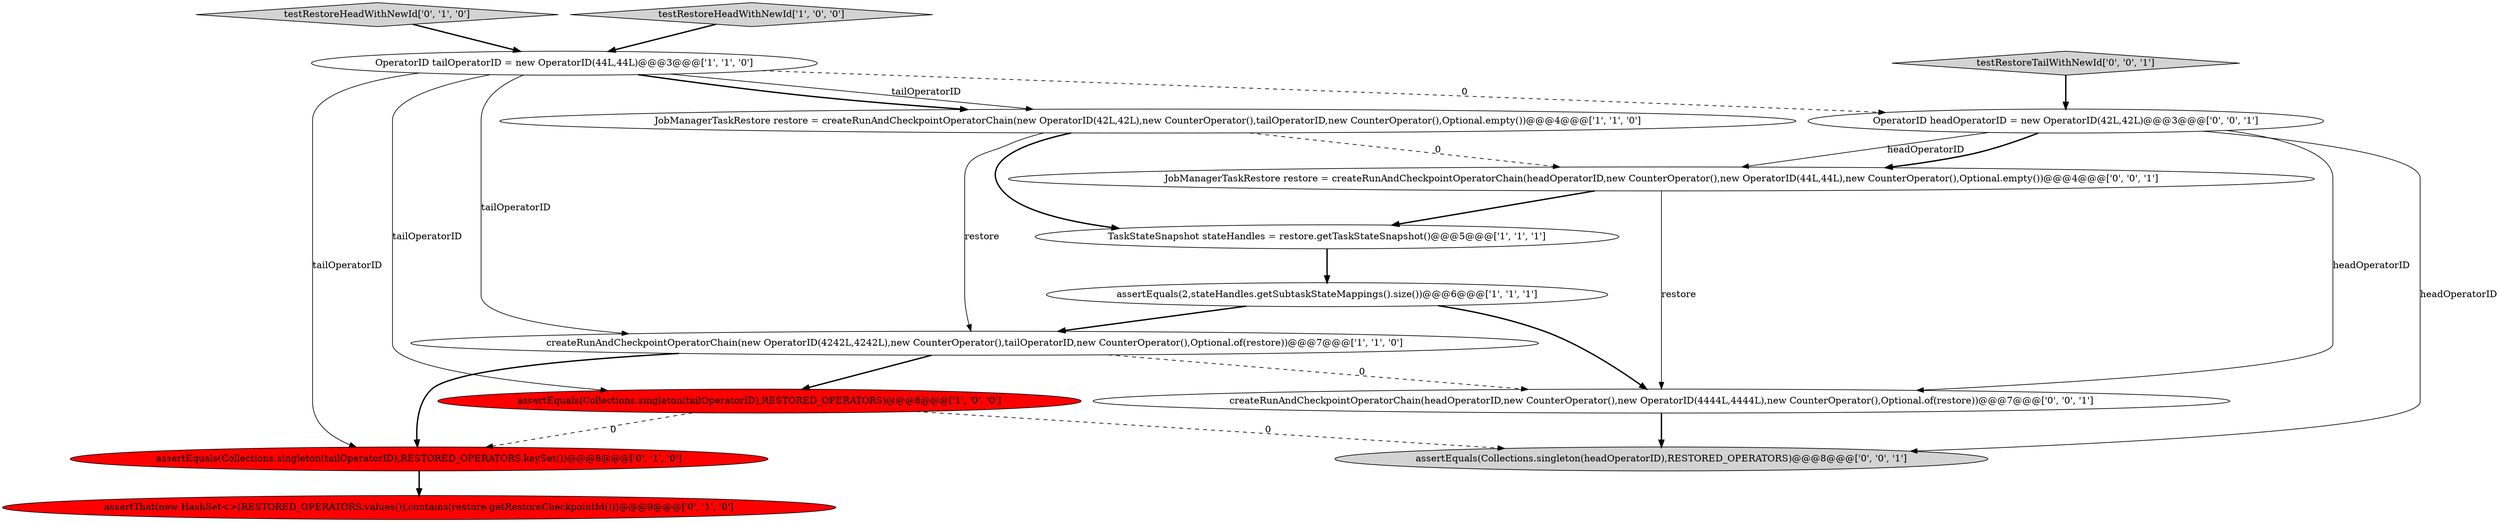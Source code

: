 digraph {
7 [style = filled, label = "assertEquals(Collections.singleton(tailOperatorID),RESTORED_OPERATORS.keySet())@@@8@@@['0', '1', '0']", fillcolor = red, shape = ellipse image = "AAA1AAABBB2BBB"];
2 [style = filled, label = "assertEquals(Collections.singleton(tailOperatorID),RESTORED_OPERATORS)@@@8@@@['1', '0', '0']", fillcolor = red, shape = ellipse image = "AAA1AAABBB1BBB"];
13 [style = filled, label = "assertEquals(Collections.singleton(headOperatorID),RESTORED_OPERATORS)@@@8@@@['0', '0', '1']", fillcolor = lightgray, shape = ellipse image = "AAA0AAABBB3BBB"];
8 [style = filled, label = "assertThat(new HashSet<>(RESTORED_OPERATORS.values()),contains(restore.getRestoreCheckpointId()))@@@9@@@['0', '1', '0']", fillcolor = red, shape = ellipse image = "AAA1AAABBB2BBB"];
1 [style = filled, label = "createRunAndCheckpointOperatorChain(new OperatorID(4242L,4242L),new CounterOperator(),tailOperatorID,new CounterOperator(),Optional.of(restore))@@@7@@@['1', '1', '0']", fillcolor = white, shape = ellipse image = "AAA0AAABBB1BBB"];
11 [style = filled, label = "createRunAndCheckpointOperatorChain(headOperatorID,new CounterOperator(),new OperatorID(4444L,4444L),new CounterOperator(),Optional.of(restore))@@@7@@@['0', '0', '1']", fillcolor = white, shape = ellipse image = "AAA0AAABBB3BBB"];
12 [style = filled, label = "OperatorID headOperatorID = new OperatorID(42L,42L)@@@3@@@['0', '0', '1']", fillcolor = white, shape = ellipse image = "AAA0AAABBB3BBB"];
0 [style = filled, label = "JobManagerTaskRestore restore = createRunAndCheckpointOperatorChain(new OperatorID(42L,42L),new CounterOperator(),tailOperatorID,new CounterOperator(),Optional.empty())@@@4@@@['1', '1', '0']", fillcolor = white, shape = ellipse image = "AAA0AAABBB1BBB"];
5 [style = filled, label = "TaskStateSnapshot stateHandles = restore.getTaskStateSnapshot()@@@5@@@['1', '1', '1']", fillcolor = white, shape = ellipse image = "AAA0AAABBB1BBB"];
6 [style = filled, label = "assertEquals(2,stateHandles.getSubtaskStateMappings().size())@@@6@@@['1', '1', '1']", fillcolor = white, shape = ellipse image = "AAA0AAABBB1BBB"];
14 [style = filled, label = "JobManagerTaskRestore restore = createRunAndCheckpointOperatorChain(headOperatorID,new CounterOperator(),new OperatorID(44L,44L),new CounterOperator(),Optional.empty())@@@4@@@['0', '0', '1']", fillcolor = white, shape = ellipse image = "AAA0AAABBB3BBB"];
9 [style = filled, label = "testRestoreHeadWithNewId['0', '1', '0']", fillcolor = lightgray, shape = diamond image = "AAA0AAABBB2BBB"];
10 [style = filled, label = "testRestoreTailWithNewId['0', '0', '1']", fillcolor = lightgray, shape = diamond image = "AAA0AAABBB3BBB"];
4 [style = filled, label = "testRestoreHeadWithNewId['1', '0', '0']", fillcolor = lightgray, shape = diamond image = "AAA0AAABBB1BBB"];
3 [style = filled, label = "OperatorID tailOperatorID = new OperatorID(44L,44L)@@@3@@@['1', '1', '0']", fillcolor = white, shape = ellipse image = "AAA0AAABBB1BBB"];
4->3 [style = bold, label=""];
12->11 [style = solid, label="headOperatorID"];
14->11 [style = solid, label="restore"];
2->7 [style = dashed, label="0"];
7->8 [style = bold, label=""];
12->14 [style = solid, label="headOperatorID"];
1->7 [style = bold, label=""];
3->0 [style = solid, label="tailOperatorID"];
3->0 [style = bold, label=""];
0->14 [style = dashed, label="0"];
6->1 [style = bold, label=""];
3->12 [style = dashed, label="0"];
5->6 [style = bold, label=""];
3->2 [style = solid, label="tailOperatorID"];
10->12 [style = bold, label=""];
1->11 [style = dashed, label="0"];
2->13 [style = dashed, label="0"];
3->7 [style = solid, label="tailOperatorID"];
6->11 [style = bold, label=""];
12->13 [style = solid, label="headOperatorID"];
11->13 [style = bold, label=""];
12->14 [style = bold, label=""];
9->3 [style = bold, label=""];
3->1 [style = solid, label="tailOperatorID"];
1->2 [style = bold, label=""];
0->1 [style = solid, label="restore"];
0->5 [style = bold, label=""];
14->5 [style = bold, label=""];
}
